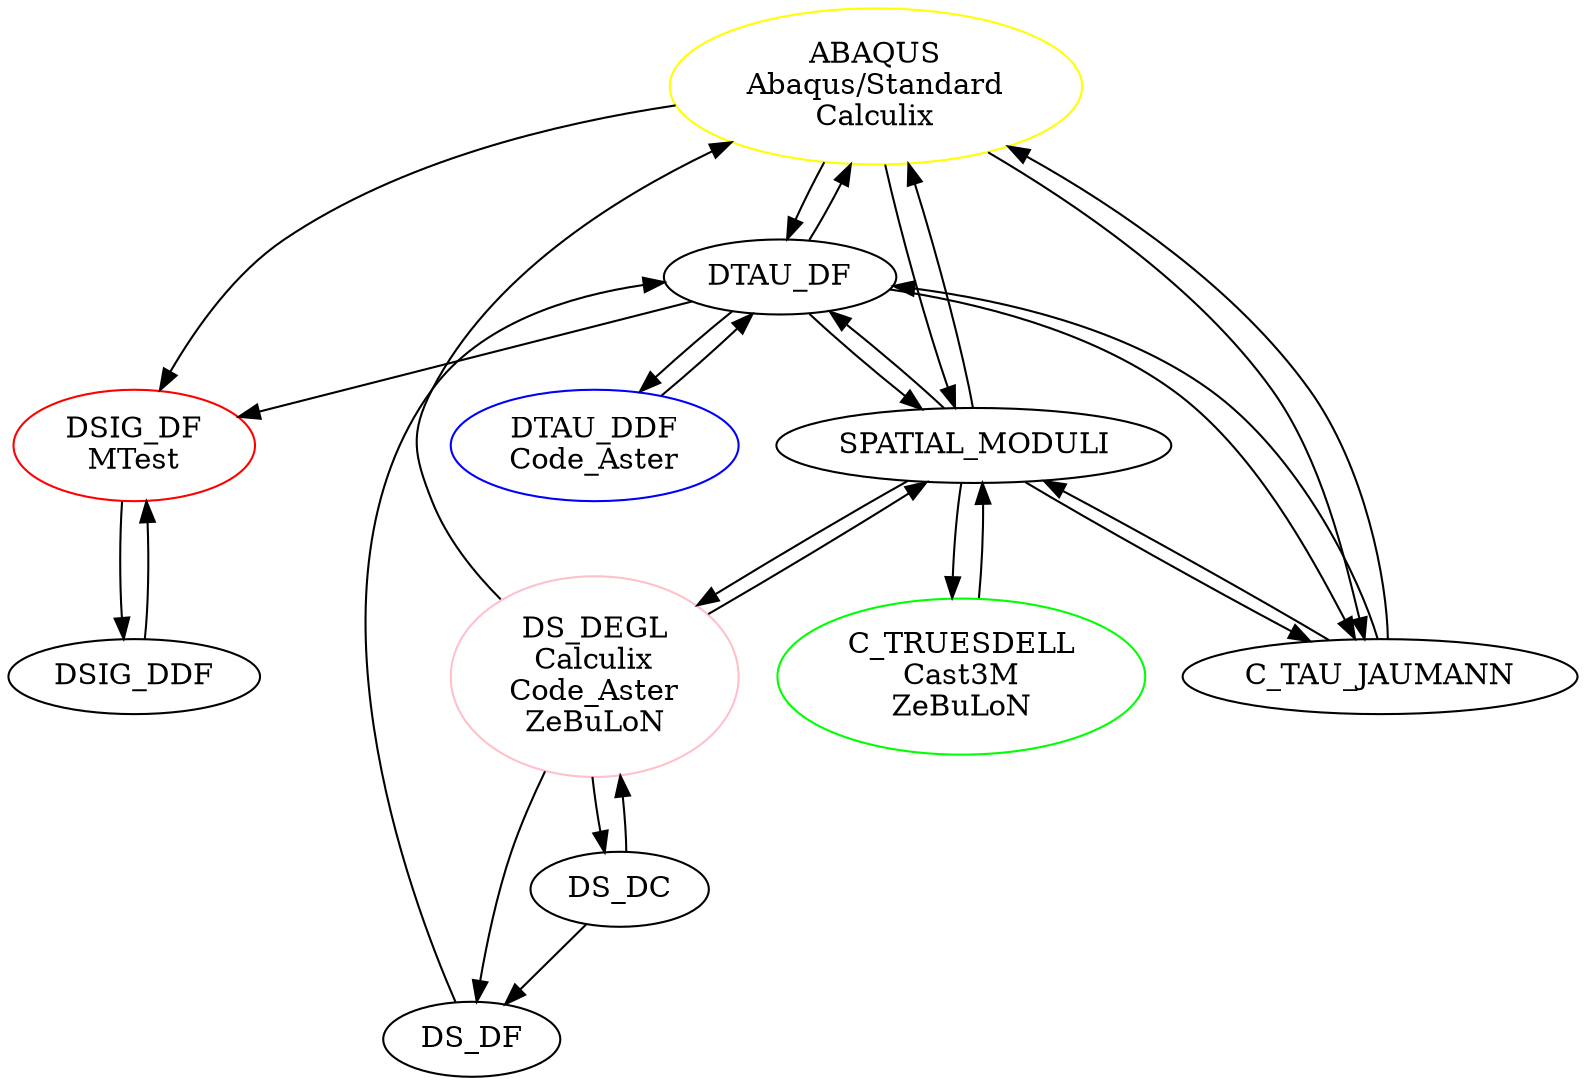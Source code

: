 digraph tangent_operator_converter {
  graph [size="800"]
  DSIG_DF     [label="DSIG_DF\nMTest",color=red];
  C_TRUESDELL [label="C_TRUESDELL\nCast3M\nZeBuLoN",color=green];
  DTAU_DDF    [label="DTAU_DDF\nCode_Aster",color=blue];
  ABAQUS      [label="ABAQUS\nAbaqus/Standard\nCalculix",color=yellow];
  DS_DEGL     [label="DS_DEGL\nCalculix\nCode_Aster\nZeBuLoN",color=pink];
  DS_DF -> DTAU_DF;
  DTAU_DF -> C_TAU_JAUMANN;
  DTAU_DF -> SPATIAL_MODULI;
  DTAU_DF -> ABAQUS;
  DTAU_DF -> DSIG_DF;
  DTAU_DF -> DTAU_DDF;
  DTAU_DDF -> DTAU_DF;
  SPATIAL_MODULI -> C_TRUESDELL;
  SPATIAL_MODULI -> ABAQUS;
  SPATIAL_MODULI -> DS_DEGL;
  SPATIAL_MODULI -> DTAU_DF;
  SPATIAL_MODULI -> C_TAU_JAUMANN;
  DSIG_DF -> DSIG_DDF;
  DSIG_DDF -> DSIG_DF;
  DS_DEGL -> DS_DC;
  DS_DEGL -> SPATIAL_MODULI;
  DS_DEGL -> ABAQUS;
  DS_DEGL -> DS_DF;
  DS_DC -> DS_DF;
  DS_DC -> DS_DEGL;
  C_TRUESDELL -> SPATIAL_MODULI;
  ABAQUS -> SPATIAL_MODULI;
  ABAQUS -> C_TAU_JAUMANN;
  ABAQUS -> DSIG_DF;
  ABAQUS -> DTAU_DF;
  C_TAU_JAUMANN -> ABAQUS;
  C_TAU_JAUMANN -> DTAU_DF;
  C_TAU_JAUMANN -> SPATIAL_MODULI;
}
